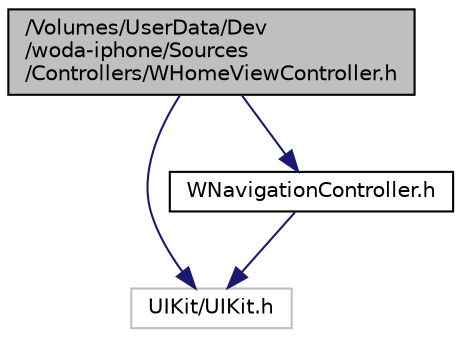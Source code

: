 digraph "/Volumes/UserData/Dev/woda-iphone/Sources/Controllers/WHomeViewController.h"
{
  edge [fontname="Helvetica",fontsize="10",labelfontname="Helvetica",labelfontsize="10"];
  node [fontname="Helvetica",fontsize="10",shape=record];
  Node1 [label="/Volumes/UserData/Dev\l/woda-iphone/Sources\l/Controllers/WHomeViewController.h",height=0.2,width=0.4,color="black", fillcolor="grey75", style="filled" fontcolor="black"];
  Node1 -> Node2 [color="midnightblue",fontsize="10",style="solid",fontname="Helvetica"];
  Node2 [label="UIKit/UIKit.h",height=0.2,width=0.4,color="grey75", fillcolor="white", style="filled"];
  Node1 -> Node3 [color="midnightblue",fontsize="10",style="solid",fontname="Helvetica"];
  Node3 [label="WNavigationController.h",height=0.2,width=0.4,color="black", fillcolor="white", style="filled",URL="$_w_navigation_controller_8h.html"];
  Node3 -> Node2 [color="midnightblue",fontsize="10",style="solid",fontname="Helvetica"];
}
